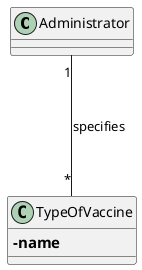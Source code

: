 @startuml
'https://plantuml.com/class-diagram

class Administrator

class TypeOfVaccine {
===-name
}

Administrator "1" --- "*" TypeOfVaccine: specifies

@enduml